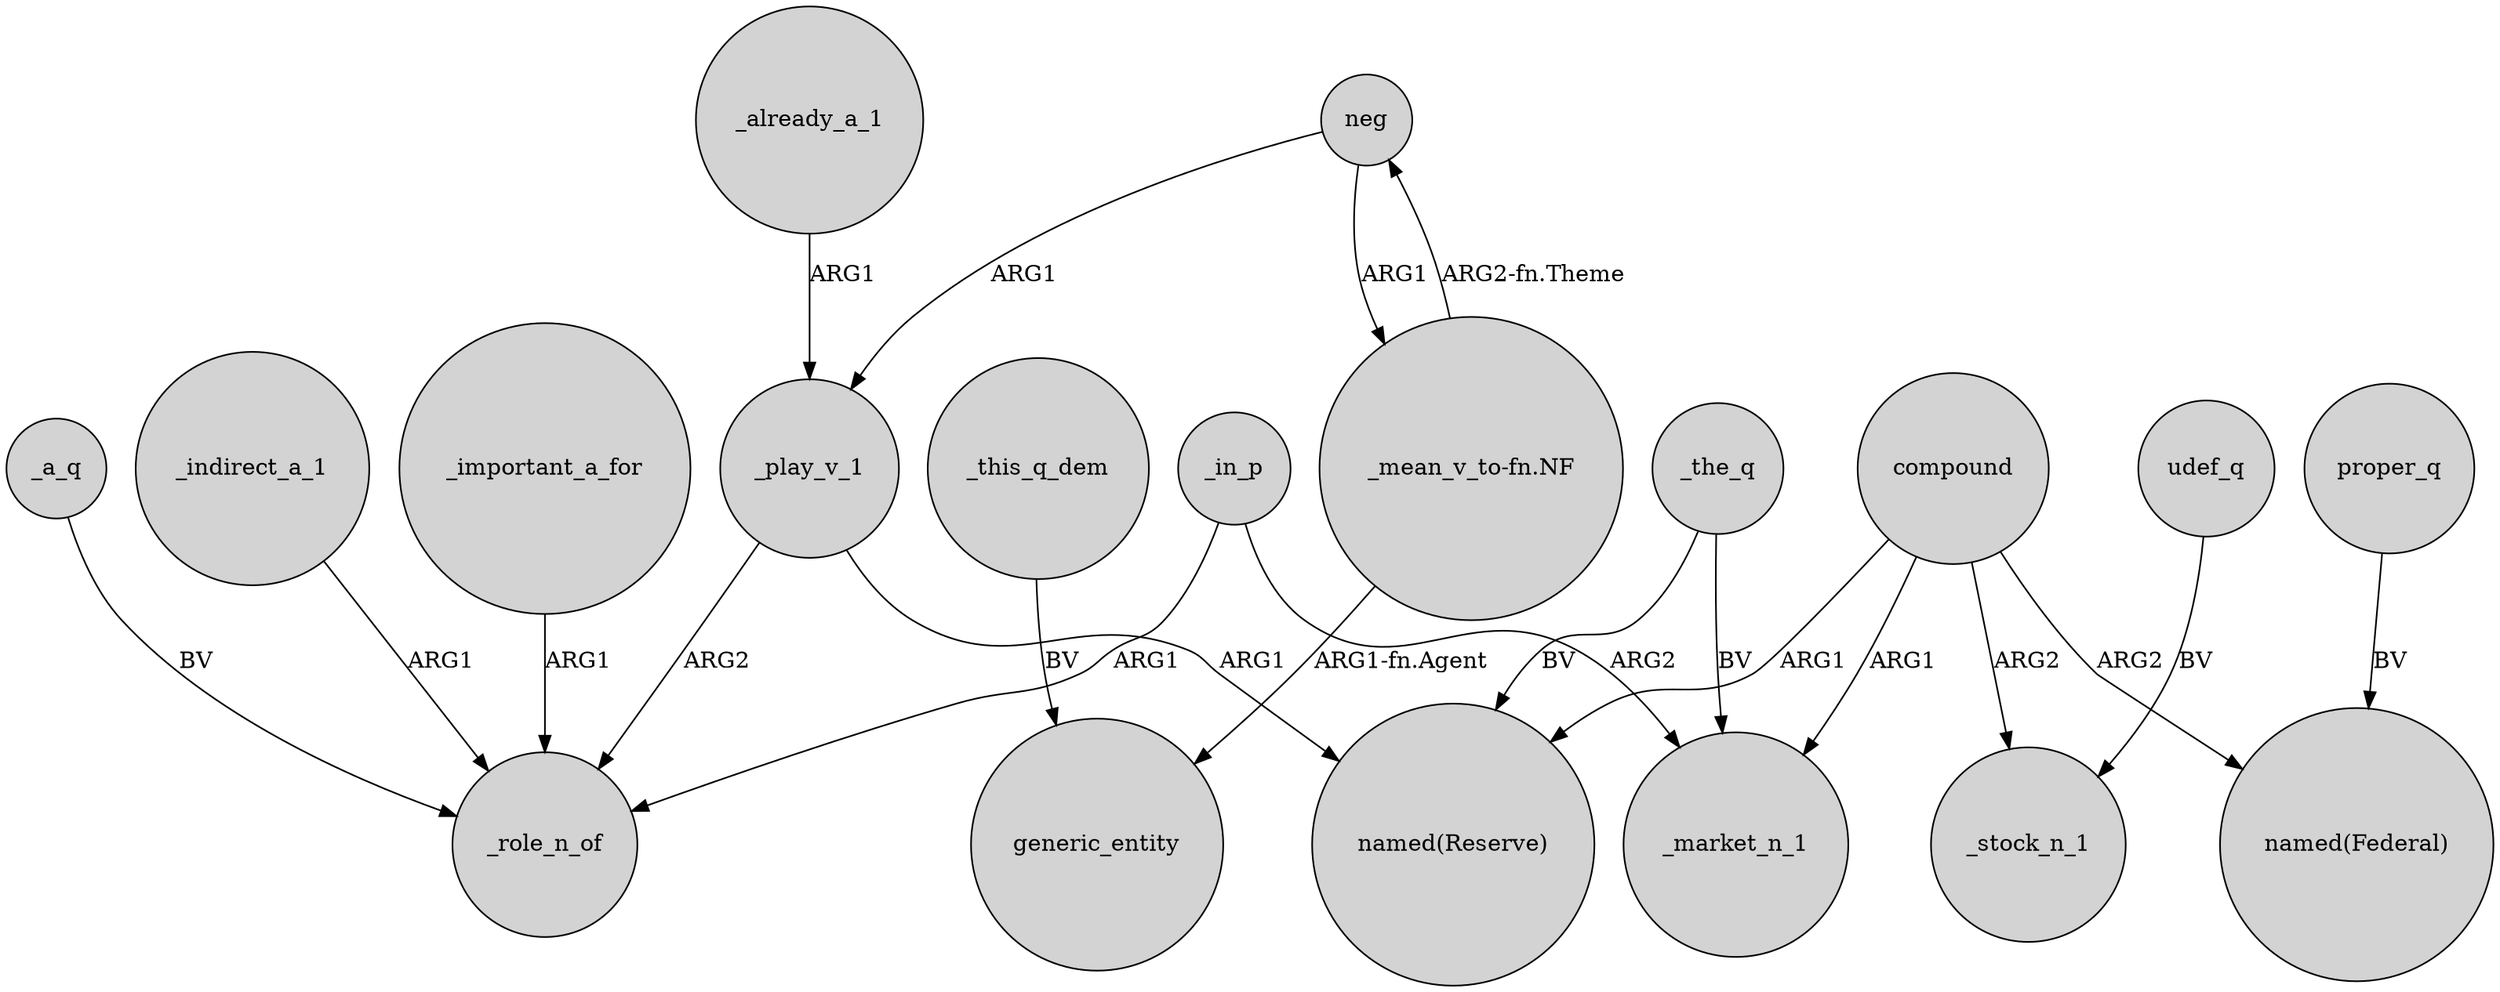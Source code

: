 digraph {
	node [shape=circle style=filled]
	compound -> "named(Reserve)" [label=ARG1]
	"_mean_v_to-fn.NF" -> generic_entity [label="ARG1-fn.Agent"]
	neg -> _play_v_1 [label=ARG1]
	_a_q -> _role_n_of [label=BV]
	"_mean_v_to-fn.NF" -> neg [label="ARG2-fn.Theme"]
	_the_q -> "named(Reserve)" [label=BV]
	_already_a_1 -> _play_v_1 [label=ARG1]
	compound -> _stock_n_1 [label=ARG2]
	udef_q -> _stock_n_1 [label=BV]
	_this_q_dem -> generic_entity [label=BV]
	_indirect_a_1 -> _role_n_of [label=ARG1]
	_play_v_1 -> "named(Reserve)" [label=ARG1]
	proper_q -> "named(Federal)" [label=BV]
	_important_a_for -> _role_n_of [label=ARG1]
	_in_p -> _market_n_1 [label=ARG2]
	compound -> _market_n_1 [label=ARG1]
	_play_v_1 -> _role_n_of [label=ARG2]
	_the_q -> _market_n_1 [label=BV]
	compound -> "named(Federal)" [label=ARG2]
	_in_p -> _role_n_of [label=ARG1]
	neg -> "_mean_v_to-fn.NF" [label=ARG1]
}
